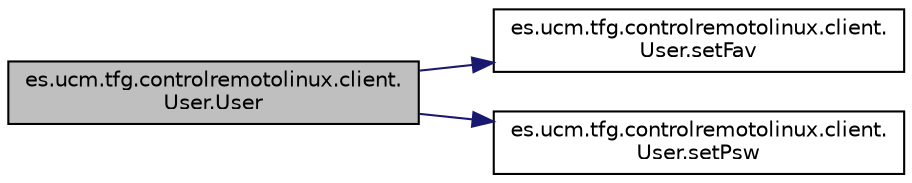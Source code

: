 digraph "es.ucm.tfg.controlremotolinux.client.User.User"
{
  edge [fontname="Helvetica",fontsize="10",labelfontname="Helvetica",labelfontsize="10"];
  node [fontname="Helvetica",fontsize="10",shape=record];
  rankdir="LR";
  Node1 [label="es.ucm.tfg.controlremotolinux.client.\lUser.User",height=0.2,width=0.4,color="black", fillcolor="grey75", style="filled" fontcolor="black"];
  Node1 -> Node2 [color="midnightblue",fontsize="10",style="solid",fontname="Helvetica"];
  Node2 [label="es.ucm.tfg.controlremotolinux.client.\lUser.setFav",height=0.2,width=0.4,color="black", fillcolor="white", style="filled",URL="$classes_1_1ucm_1_1tfg_1_1controlremotolinux_1_1client_1_1User.html#a90d3c37dcec6ebc1bae029367d73f101"];
  Node1 -> Node3 [color="midnightblue",fontsize="10",style="solid",fontname="Helvetica"];
  Node3 [label="es.ucm.tfg.controlremotolinux.client.\lUser.setPsw",height=0.2,width=0.4,color="black", fillcolor="white", style="filled",URL="$classes_1_1ucm_1_1tfg_1_1controlremotolinux_1_1client_1_1User.html#a0dc5be2520f53aa34ee95e3ce4b5097b"];
}
